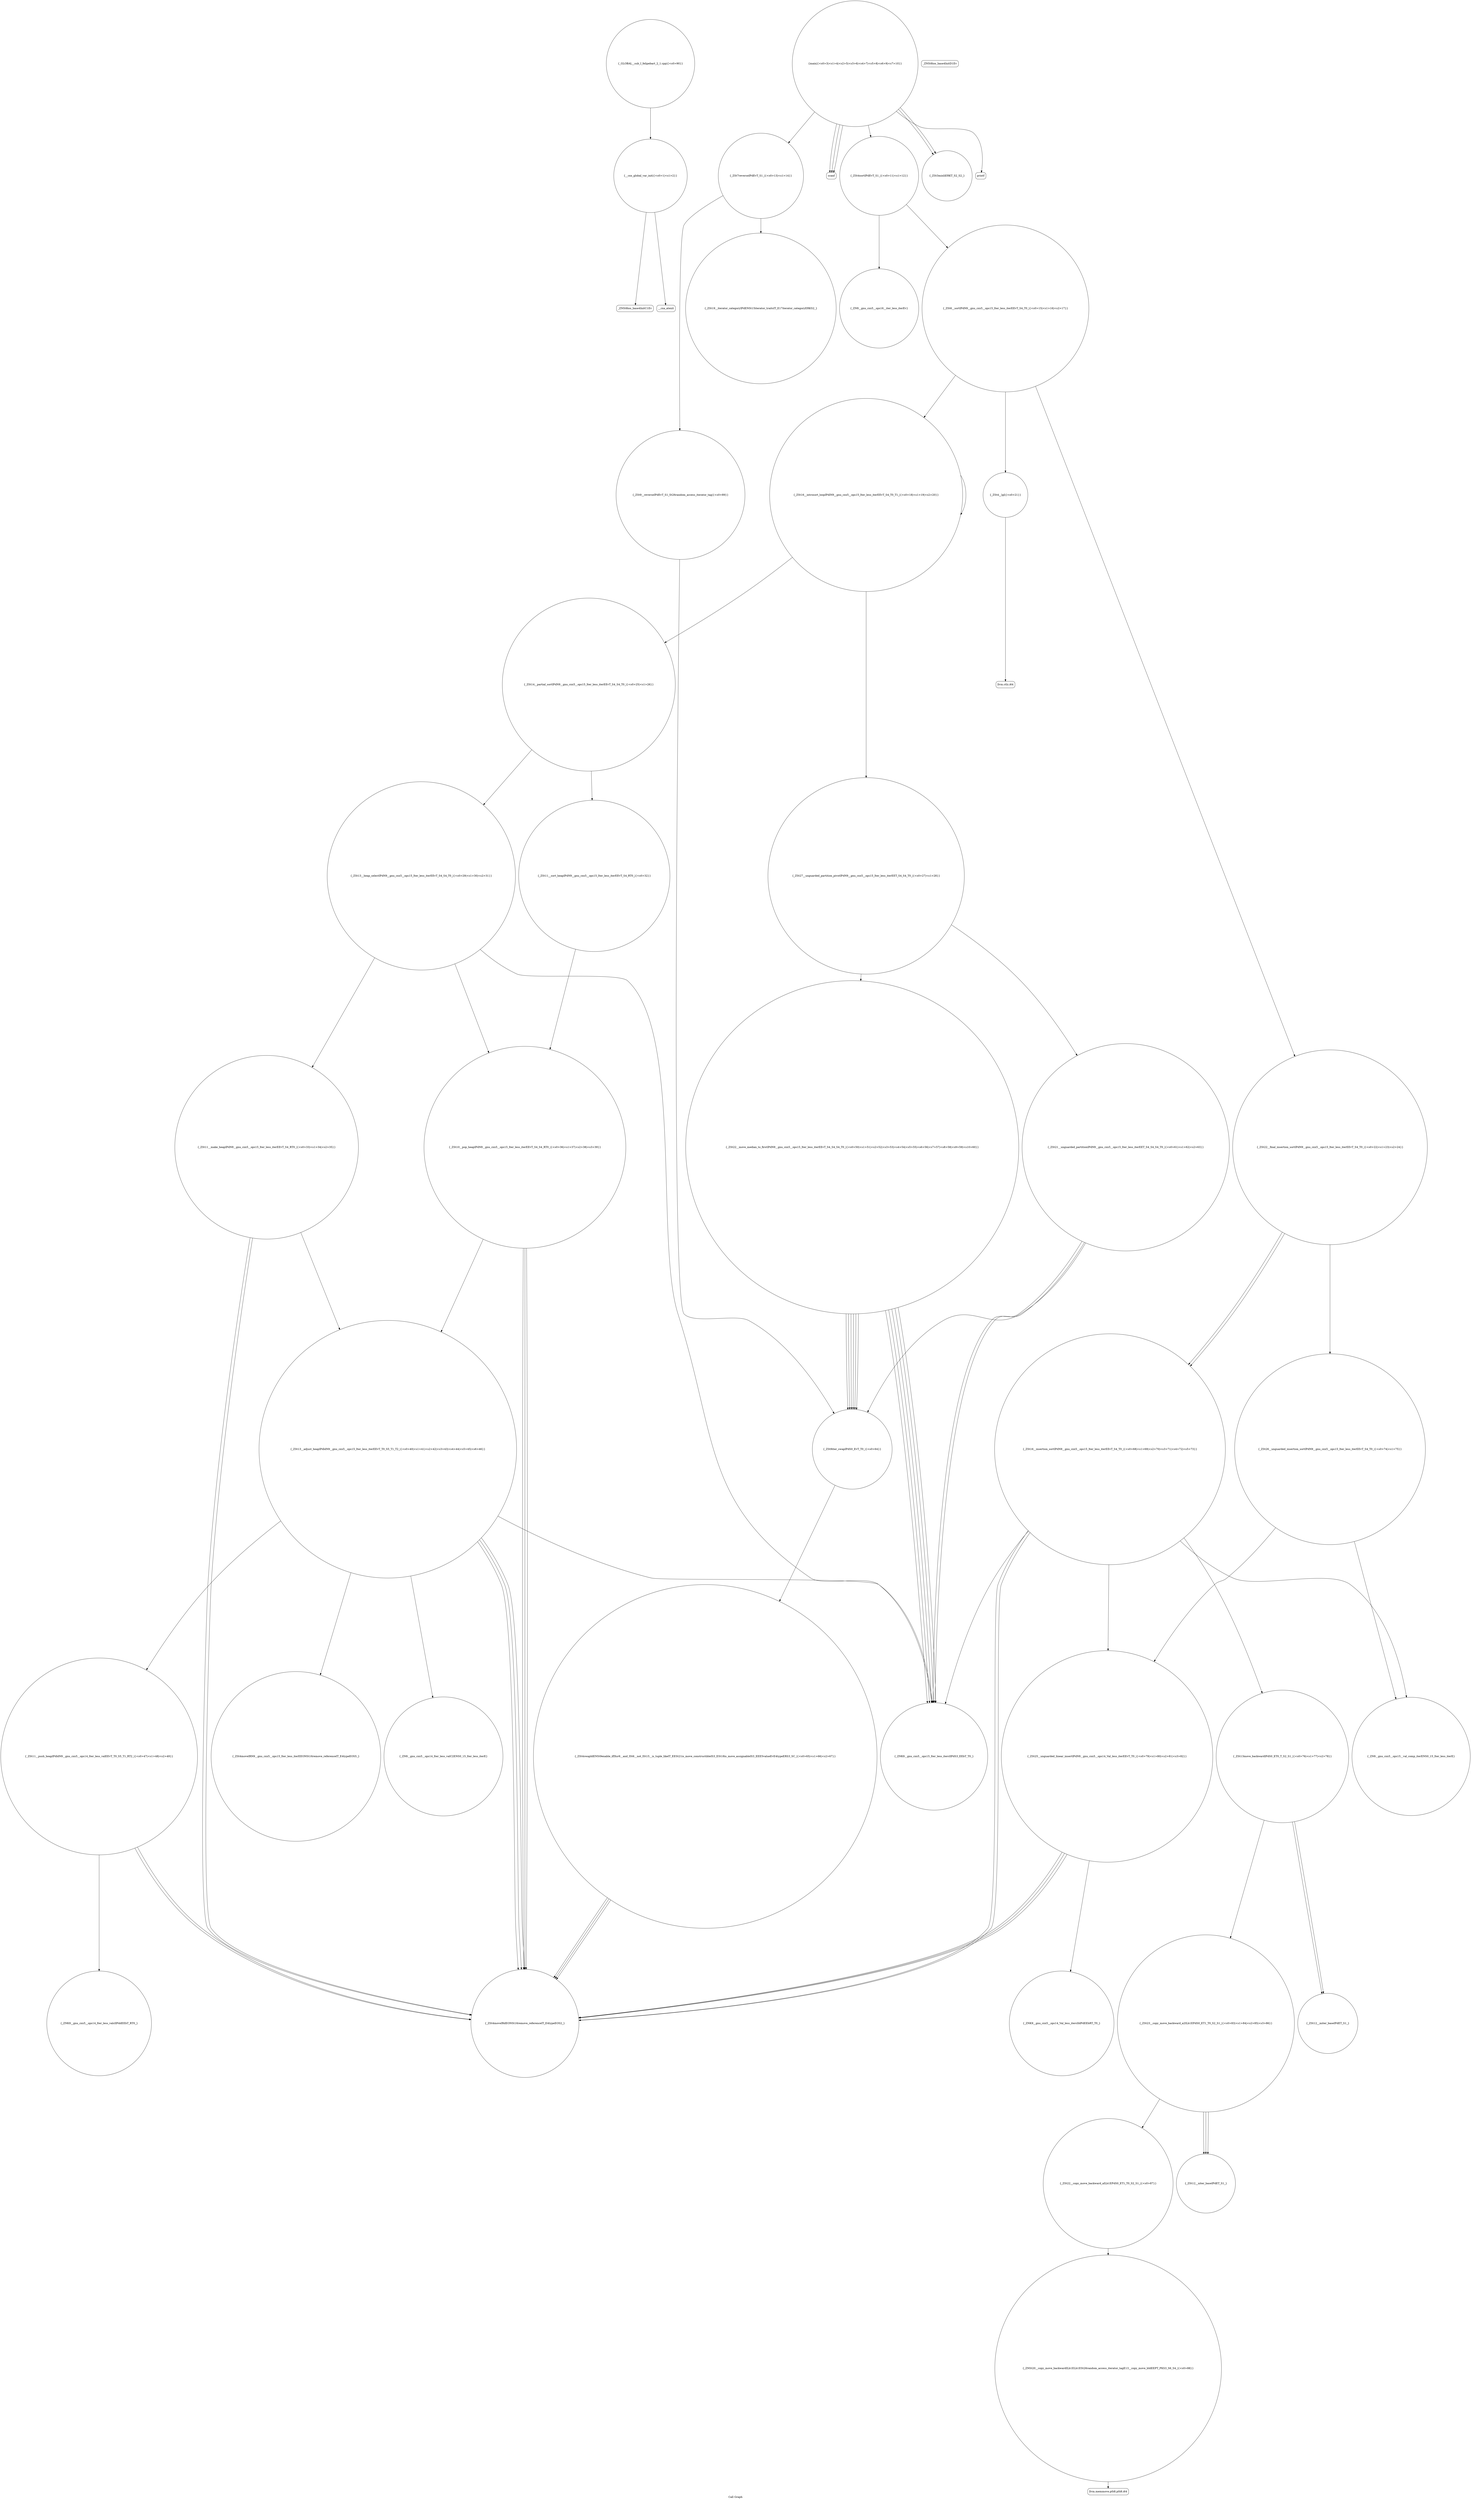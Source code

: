 digraph "Call Graph" {
	label="Call Graph";

	Node0x55b725508a70 [shape=record,shape=circle,label="{__cxx_global_var_init|{<s0>1|<s1>2}}"];
	Node0x55b725508a70:s0 -> Node0x55b725508af0[color=black];
	Node0x55b725508a70:s1 -> Node0x55b725508bf0[color=black];
	Node0x55b72550a0f0 [shape=record,shape=circle,label="{_ZSt9__reverseIPdEvT_S1_St26random_access_iterator_tag|{<s0>89}}"];
	Node0x55b72550a0f0:s0 -> Node0x55b725509970[color=black];
	Node0x55b725508df0 [shape=record,shape=circle,label="{_ZSt7reverseIPdEvT_S1_|{<s0>13|<s1>14}}"];
	Node0x55b725508df0:s0 -> Node0x55b72550a170[color=black];
	Node0x55b725508df0:s1 -> Node0x55b72550a0f0[color=black];
	Node0x55b725509170 [shape=record,shape=circle,label="{_ZSt22__final_insertion_sortIPdN9__gnu_cxx5__ops15_Iter_less_iterEEvT_S4_T0_|{<s0>22|<s1>23|<s2>24}}"];
	Node0x55b725509170:s0 -> Node0x55b725509af0[color=black];
	Node0x55b725509170:s1 -> Node0x55b725509b70[color=black];
	Node0x55b725509170:s2 -> Node0x55b725509af0[color=black];
	Node0x55b7255094f0 [shape=record,shape=circle,label="{_ZSt10__pop_heapIPdN9__gnu_cxx5__ops15_Iter_less_iterEEvT_S4_S4_RT0_|{<s0>36|<s1>37|<s2>38|<s3>39}}"];
	Node0x55b7255094f0:s0 -> Node0x55b725509570[color=black];
	Node0x55b7255094f0:s1 -> Node0x55b725509570[color=black];
	Node0x55b7255094f0:s2 -> Node0x55b725509570[color=black];
	Node0x55b7255094f0:s3 -> Node0x55b7255095f0[color=black];
	Node0x55b725509870 [shape=record,shape=circle,label="{_ZSt22__move_median_to_firstIPdN9__gnu_cxx5__ops15_Iter_less_iterEEvT_S4_S4_S4_T0_|{<s0>50|<s1>51|<s2>52|<s3>53|<s4>54|<s5>55|<s6>56|<s7>57|<s8>58|<s9>59|<s10>60}}"];
	Node0x55b725509870:s0 -> Node0x55b725509470[color=black];
	Node0x55b725509870:s1 -> Node0x55b725509470[color=black];
	Node0x55b725509870:s2 -> Node0x55b725509970[color=black];
	Node0x55b725509870:s3 -> Node0x55b725509470[color=black];
	Node0x55b725509870:s4 -> Node0x55b725509970[color=black];
	Node0x55b725509870:s5 -> Node0x55b725509970[color=black];
	Node0x55b725509870:s6 -> Node0x55b725509470[color=black];
	Node0x55b725509870:s7 -> Node0x55b725509970[color=black];
	Node0x55b725509870:s8 -> Node0x55b725509470[color=black];
	Node0x55b725509870:s9 -> Node0x55b725509970[color=black];
	Node0x55b725509870:s10 -> Node0x55b725509970[color=black];
	Node0x55b725509bf0 [shape=record,shape=circle,label="{_ZSt13move_backwardIPdS0_ET0_T_S2_S1_|{<s0>76|<s1>77|<s2>78}}"];
	Node0x55b725509bf0:s0 -> Node0x55b725509df0[color=black];
	Node0x55b725509bf0:s1 -> Node0x55b725509df0[color=black];
	Node0x55b725509bf0:s2 -> Node0x55b725509d70[color=black];
	Node0x55b725509f70 [shape=record,shape=circle,label="{_ZNSt20__copy_move_backwardILb1ELb1ESt26random_access_iterator_tagE13__copy_move_bIdEEPT_PKS3_S6_S4_|{<s0>88}}"];
	Node0x55b725509f70:s0 -> Node0x55b725509ff0[color=black];
	Node0x55b725508c70 [shape=record,shape=circle,label="{main|{<s0>3|<s1>4|<s2>5|<s3>6|<s4>7|<s5>8|<s6>9|<s7>10}}"];
	Node0x55b725508c70:s0 -> Node0x55b725508cf0[color=black];
	Node0x55b725508c70:s1 -> Node0x55b725508cf0[color=black];
	Node0x55b725508c70:s2 -> Node0x55b725508cf0[color=black];
	Node0x55b725508c70:s3 -> Node0x55b725508d70[color=black];
	Node0x55b725508c70:s4 -> Node0x55b725508df0[color=black];
	Node0x55b725508c70:s5 -> Node0x55b725508e70[color=black];
	Node0x55b725508c70:s6 -> Node0x55b725508e70[color=black];
	Node0x55b725508c70:s7 -> Node0x55b725508ef0[color=black];
	Node0x55b725508ff0 [shape=record,shape=circle,label="{_ZN9__gnu_cxx5__ops16__iter_less_iterEv}"];
	Node0x55b725509370 [shape=record,shape=circle,label="{_ZSt11__sort_heapIPdN9__gnu_cxx5__ops15_Iter_less_iterEEvT_S4_RT0_|{<s0>32}}"];
	Node0x55b725509370:s0 -> Node0x55b7255094f0[color=black];
	Node0x55b7255096f0 [shape=record,shape=circle,label="{_ZN9__gnu_cxx5__ops14_Iter_less_valC2ENS0_15_Iter_less_iterE}"];
	Node0x55b725509a70 [shape=record,shape=Mrecord,label="{llvm.ctlz.i64}"];
	Node0x55b725509df0 [shape=record,shape=circle,label="{_ZSt12__miter_baseIPdET_S1_}"];
	Node0x55b725508af0 [shape=record,shape=Mrecord,label="{_ZNSt8ios_base4InitC1Ev}"];
	Node0x55b72550a170 [shape=record,shape=circle,label="{_ZSt19__iterator_categoryIPdENSt15iterator_traitsIT_E17iterator_categoryERKS2_}"];
	Node0x55b725508e70 [shape=record,shape=circle,label="{_ZSt3minIiERKT_S2_S2_}"];
	Node0x55b7255091f0 [shape=record,shape=circle,label="{_ZSt14__partial_sortIPdN9__gnu_cxx5__ops15_Iter_less_iterEEvT_S4_S4_T0_|{<s0>25|<s1>26}}"];
	Node0x55b7255091f0:s0 -> Node0x55b7255092f0[color=black];
	Node0x55b7255091f0:s1 -> Node0x55b725509370[color=black];
	Node0x55b725509570 [shape=record,shape=circle,label="{_ZSt4moveIRdEONSt16remove_referenceIT_E4typeEOS2_}"];
	Node0x55b7255098f0 [shape=record,shape=circle,label="{_ZSt21__unguarded_partitionIPdN9__gnu_cxx5__ops15_Iter_less_iterEET_S4_S4_S4_T0_|{<s0>61|<s1>62|<s2>63}}"];
	Node0x55b7255098f0:s0 -> Node0x55b725509470[color=black];
	Node0x55b7255098f0:s1 -> Node0x55b725509470[color=black];
	Node0x55b7255098f0:s2 -> Node0x55b725509970[color=black];
	Node0x55b725509c70 [shape=record,shape=circle,label="{_ZSt25__unguarded_linear_insertIPdN9__gnu_cxx5__ops14_Val_less_iterEEvT_T0_|{<s0>79|<s1>80|<s2>81|<s3>82}}"];
	Node0x55b725509c70:s0 -> Node0x55b725509570[color=black];
	Node0x55b725509c70:s1 -> Node0x55b72550a070[color=black];
	Node0x55b725509c70:s2 -> Node0x55b725509570[color=black];
	Node0x55b725509c70:s3 -> Node0x55b725509570[color=black];
	Node0x55b725509ff0 [shape=record,shape=Mrecord,label="{llvm.memmove.p0i8.p0i8.i64}"];
	Node0x55b725508cf0 [shape=record,shape=Mrecord,label="{scanf}"];
	Node0x55b725509070 [shape=record,shape=circle,label="{_ZSt16__introsort_loopIPdlN9__gnu_cxx5__ops15_Iter_less_iterEEvT_S4_T0_T1_|{<s0>18|<s1>19|<s2>20}}"];
	Node0x55b725509070:s0 -> Node0x55b7255091f0[color=black];
	Node0x55b725509070:s1 -> Node0x55b725509270[color=black];
	Node0x55b725509070:s2 -> Node0x55b725509070[color=black];
	Node0x55b7255093f0 [shape=record,shape=circle,label="{_ZSt11__make_heapIPdN9__gnu_cxx5__ops15_Iter_less_iterEEvT_S4_RT0_|{<s0>33|<s1>34|<s2>35}}"];
	Node0x55b7255093f0:s0 -> Node0x55b725509570[color=black];
	Node0x55b7255093f0:s1 -> Node0x55b725509570[color=black];
	Node0x55b7255093f0:s2 -> Node0x55b7255095f0[color=black];
	Node0x55b725509770 [shape=record,shape=circle,label="{_ZSt11__push_heapIPdldN9__gnu_cxx5__ops14_Iter_less_valEEvT_T0_S5_T1_RT2_|{<s0>47|<s1>48|<s2>49}}"];
	Node0x55b725509770:s0 -> Node0x55b7255097f0[color=black];
	Node0x55b725509770:s1 -> Node0x55b725509570[color=black];
	Node0x55b725509770:s2 -> Node0x55b725509570[color=black];
	Node0x55b725509af0 [shape=record,shape=circle,label="{_ZSt16__insertion_sortIPdN9__gnu_cxx5__ops15_Iter_less_iterEEvT_S4_T0_|{<s0>68|<s1>69|<s2>70|<s3>71|<s4>72|<s5>73}}"];
	Node0x55b725509af0:s0 -> Node0x55b725509470[color=black];
	Node0x55b725509af0:s1 -> Node0x55b725509570[color=black];
	Node0x55b725509af0:s2 -> Node0x55b725509bf0[color=black];
	Node0x55b725509af0:s3 -> Node0x55b725509570[color=black];
	Node0x55b725509af0:s4 -> Node0x55b725509cf0[color=black];
	Node0x55b725509af0:s5 -> Node0x55b725509c70[color=black];
	Node0x55b725509e70 [shape=record,shape=circle,label="{_ZSt22__copy_move_backward_aILb1EPdS0_ET1_T0_S2_S1_|{<s0>87}}"];
	Node0x55b725509e70:s0 -> Node0x55b725509f70[color=black];
	Node0x55b725508b70 [shape=record,shape=Mrecord,label="{_ZNSt8ios_base4InitD1Ev}"];
	Node0x55b72550a1f0 [shape=record,shape=circle,label="{_GLOBAL__sub_I_felipebart_2_1.cpp|{<s0>90}}"];
	Node0x55b72550a1f0:s0 -> Node0x55b725508a70[color=black];
	Node0x55b725508ef0 [shape=record,shape=Mrecord,label="{printf}"];
	Node0x55b725509270 [shape=record,shape=circle,label="{_ZSt27__unguarded_partition_pivotIPdN9__gnu_cxx5__ops15_Iter_less_iterEET_S4_S4_T0_|{<s0>27|<s1>28}}"];
	Node0x55b725509270:s0 -> Node0x55b725509870[color=black];
	Node0x55b725509270:s1 -> Node0x55b7255098f0[color=black];
	Node0x55b7255095f0 [shape=record,shape=circle,label="{_ZSt13__adjust_heapIPdldN9__gnu_cxx5__ops15_Iter_less_iterEEvT_T0_S5_T1_T2_|{<s0>40|<s1>41|<s2>42|<s3>43|<s4>44|<s5>45|<s6>46}}"];
	Node0x55b7255095f0:s0 -> Node0x55b725509470[color=black];
	Node0x55b7255095f0:s1 -> Node0x55b725509570[color=black];
	Node0x55b7255095f0:s2 -> Node0x55b725509570[color=black];
	Node0x55b7255095f0:s3 -> Node0x55b725509670[color=black];
	Node0x55b7255095f0:s4 -> Node0x55b7255096f0[color=black];
	Node0x55b7255095f0:s5 -> Node0x55b725509570[color=black];
	Node0x55b7255095f0:s6 -> Node0x55b725509770[color=black];
	Node0x55b725509970 [shape=record,shape=circle,label="{_ZSt9iter_swapIPdS0_EvT_T0_|{<s0>64}}"];
	Node0x55b725509970:s0 -> Node0x55b7255099f0[color=black];
	Node0x55b725509cf0 [shape=record,shape=circle,label="{_ZN9__gnu_cxx5__ops15__val_comp_iterENS0_15_Iter_less_iterE}"];
	Node0x55b72550a070 [shape=record,shape=circle,label="{_ZNK9__gnu_cxx5__ops14_Val_less_iterclIdPdEEbRT_T0_}"];
	Node0x55b725508d70 [shape=record,shape=circle,label="{_ZSt4sortIPdEvT_S1_|{<s0>11|<s1>12}}"];
	Node0x55b725508d70:s0 -> Node0x55b725508ff0[color=black];
	Node0x55b725508d70:s1 -> Node0x55b725508f70[color=black];
	Node0x55b7255090f0 [shape=record,shape=circle,label="{_ZSt4__lgl|{<s0>21}}"];
	Node0x55b7255090f0:s0 -> Node0x55b725509a70[color=black];
	Node0x55b725509470 [shape=record,shape=circle,label="{_ZNK9__gnu_cxx5__ops15_Iter_less_iterclIPdS3_EEbT_T0_}"];
	Node0x55b7255097f0 [shape=record,shape=circle,label="{_ZNK9__gnu_cxx5__ops14_Iter_less_valclIPddEEbT_RT0_}"];
	Node0x55b725509b70 [shape=record,shape=circle,label="{_ZSt26__unguarded_insertion_sortIPdN9__gnu_cxx5__ops15_Iter_less_iterEEvT_S4_T0_|{<s0>74|<s1>75}}"];
	Node0x55b725509b70:s0 -> Node0x55b725509cf0[color=black];
	Node0x55b725509b70:s1 -> Node0x55b725509c70[color=black];
	Node0x55b725509ef0 [shape=record,shape=circle,label="{_ZSt12__niter_baseIPdET_S1_}"];
	Node0x55b725508bf0 [shape=record,shape=Mrecord,label="{__cxa_atexit}"];
	Node0x55b725508f70 [shape=record,shape=circle,label="{_ZSt6__sortIPdN9__gnu_cxx5__ops15_Iter_less_iterEEvT_S4_T0_|{<s0>15|<s1>16|<s2>17}}"];
	Node0x55b725508f70:s0 -> Node0x55b7255090f0[color=black];
	Node0x55b725508f70:s1 -> Node0x55b725509070[color=black];
	Node0x55b725508f70:s2 -> Node0x55b725509170[color=black];
	Node0x55b7255092f0 [shape=record,shape=circle,label="{_ZSt13__heap_selectIPdN9__gnu_cxx5__ops15_Iter_less_iterEEvT_S4_S4_T0_|{<s0>29|<s1>30|<s2>31}}"];
	Node0x55b7255092f0:s0 -> Node0x55b7255093f0[color=black];
	Node0x55b7255092f0:s1 -> Node0x55b725509470[color=black];
	Node0x55b7255092f0:s2 -> Node0x55b7255094f0[color=black];
	Node0x55b725509670 [shape=record,shape=circle,label="{_ZSt4moveIRN9__gnu_cxx5__ops15_Iter_less_iterEEONSt16remove_referenceIT_E4typeEOS5_}"];
	Node0x55b7255099f0 [shape=record,shape=circle,label="{_ZSt4swapIdENSt9enable_ifIXsr6__and_ISt6__not_ISt15__is_tuple_likeIT_EESt21is_move_constructibleIS3_ESt18is_move_assignableIS3_EEE5valueEvE4typeERS3_SC_|{<s0>65|<s1>66|<s2>67}}"];
	Node0x55b7255099f0:s0 -> Node0x55b725509570[color=black];
	Node0x55b7255099f0:s1 -> Node0x55b725509570[color=black];
	Node0x55b7255099f0:s2 -> Node0x55b725509570[color=black];
	Node0x55b725509d70 [shape=record,shape=circle,label="{_ZSt23__copy_move_backward_a2ILb1EPdS0_ET1_T0_S2_S1_|{<s0>83|<s1>84|<s2>85|<s3>86}}"];
	Node0x55b725509d70:s0 -> Node0x55b725509ef0[color=black];
	Node0x55b725509d70:s1 -> Node0x55b725509ef0[color=black];
	Node0x55b725509d70:s2 -> Node0x55b725509ef0[color=black];
	Node0x55b725509d70:s3 -> Node0x55b725509e70[color=black];
}
